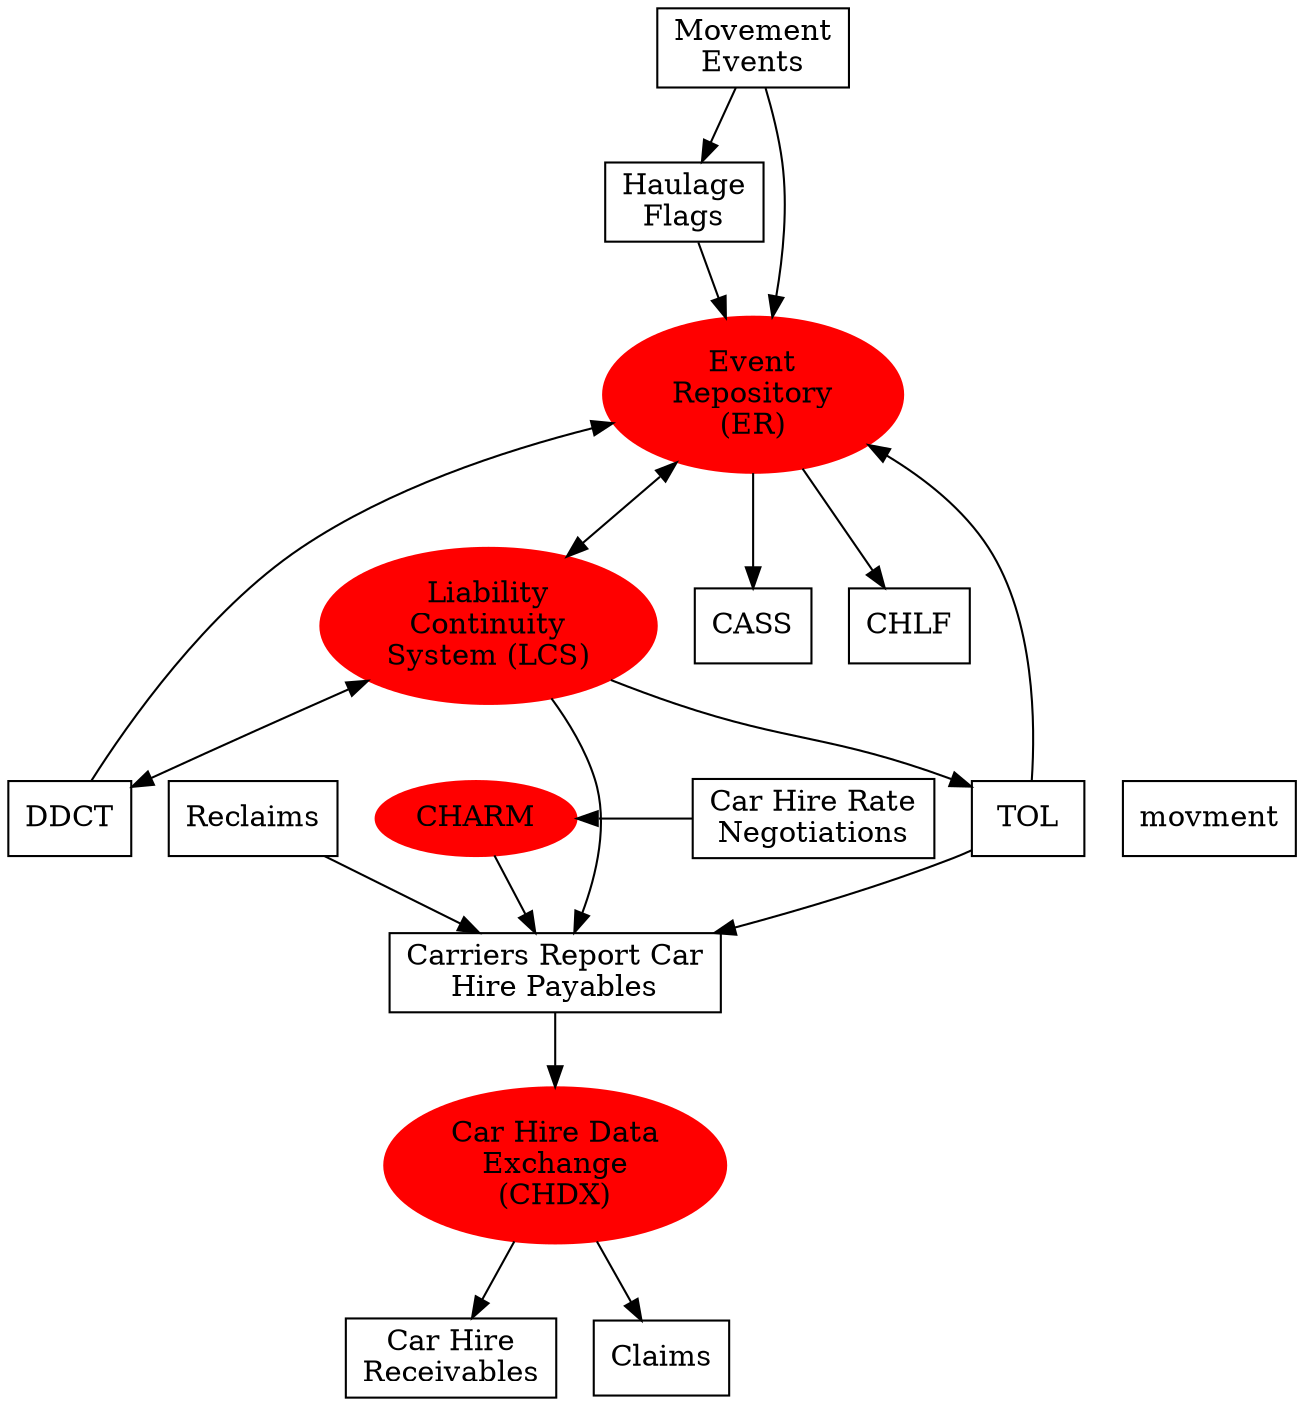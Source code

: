 digraph top_level {
    rankdir=TB
    concentrate=true

    node[
        shape=rectangle
    ]

    movement[
        label="Movement\nEvents"
    ]

    haulage[
        label="Haulage\nFlags"
    ]

    ddct[
        label="DDCT"
    ]

    cass [
        label="CASS"
    ]

    chlf [
        label="CHLF"
    ]

    tol[
        label="TOL"
    ]

    payables[
        label="Carriers Report Car\nHire Payables"
    ]

    reclaims[
        label="Reclaims"
    ]

    negotiations[
        label="Car Hire Rate\nNegotiations"
    ]

    receivables[
        label="Car Hire\nReceivables"
    ]

    claims[
        label="Claims"
    ]

    er [
        label="Event\nRepository\n(ER)"
        shape=oval
        style=filled
        color=red
        width=2
    ]

    lcs [
        label="Liability\nContinuity\nSystem (LCS)"
        shape=oval
        style=filled
        color=red
        width=2
    ]

    chdx [
        label="Car Hire Data\nExchange\n(CHDX)"
        shape=oval
        style=filled
        color=red
        width=2
    ]

    charm [
        label="CHARM"
        shape=oval
        style=filled
        color=red
    ]

    movement -> haulage

    {rank=same movment negotiations charm}
    {movement haulage ddct tol lcs} -> er
    er -> {cass chlf lcs}
    ddct -> lcs
    lcs -> {tol payables ddct}
    {reclaims tol charm} -> payables
    payables -> chdx
    negotiations -> charm
    chdx -> {receivables claims}
}
